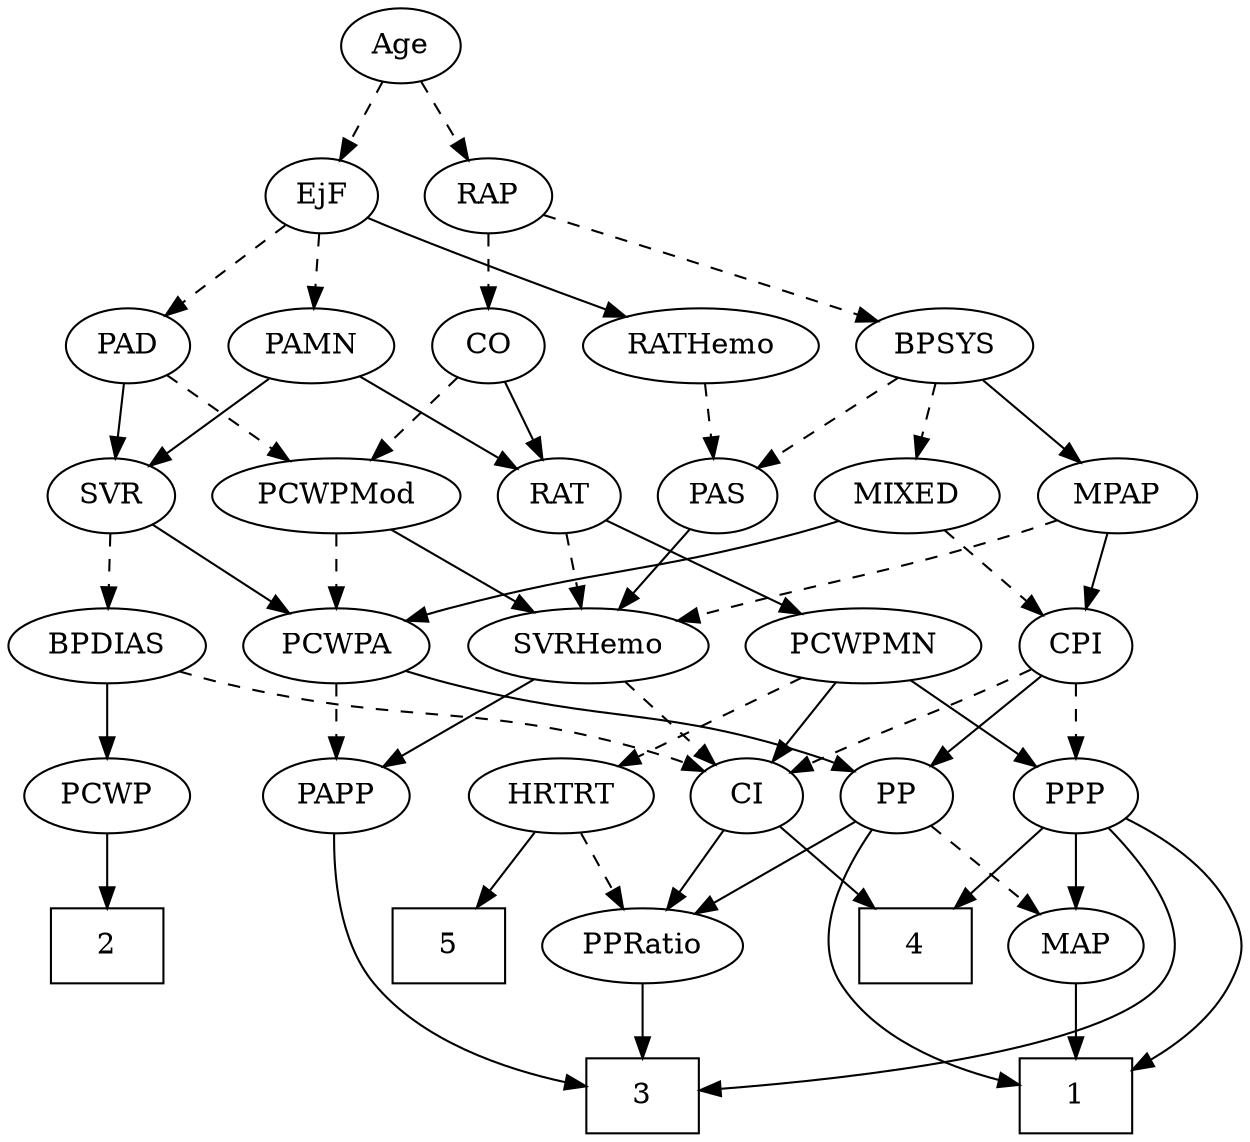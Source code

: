 strict digraph {
	graph [bb="0,0,557.87,540"];
	node [label="\N"];
	1	[height=0.5,
		pos="479.25,18",
		shape=box,
		width=0.75];
	2	[height=0.5,
		pos="42.246,90",
		shape=box,
		width=0.75];
	3	[height=0.5,
		pos="280.25,18",
		shape=box,
		width=0.75];
	4	[height=0.5,
		pos="403.25,90",
		shape=box,
		width=0.75];
	5	[height=0.5,
		pos="195.25,90",
		shape=box,
		width=0.75];
	Age	[height=0.5,
		pos="173.25,522",
		width=0.75];
	EjF	[height=0.5,
		pos="137.25,450",
		width=0.75];
	Age -> EjF	[pos="e,145.55,467.15 164.9,504.76 160.53,496.28 155.1,485.71 150.2,476.2",
		style=dashed];
	RAP	[height=0.5,
		pos="214.25,450",
		width=0.77632];
	Age -> RAP	[pos="e,204.79,467.15 182.76,504.76 187.78,496.19 194.04,485.49 199.66,475.9",
		style=dashed];
	PAD	[height=0.5,
		pos="50.246,378",
		width=0.79437];
	EjF -> PAD	[pos="e,67.266,392.69 120.47,435.5 107.68,425.21 89.843,410.86 75.35,399.2",
		style=dashed];
	PAMN	[height=0.5,
		pos="133.25,378",
		width=1.011];
	EjF -> PAMN	[pos="e,134.22,396.1 136.26,431.7 135.82,423.98 135.29,414.71 134.8,406.11",
		style=dashed];
	RATHemo	[height=0.5,
		pos="308.25,378",
		width=1.3721];
	EjF -> RATHemo	[pos="e,276.15,391.8 159.64,439.4 165.37,436.97 171.53,434.37 177.25,432 207.09,419.62 240.89,405.96 266.68,395.6",
		style=solid];
	BPSYS	[height=0.5,
		pos="413.25,378",
		width=1.0471];
	RAP -> BPSYS	[pos="e,384.18,389.57 238.23,440.73 268.21,430.38 321.08,412.04 366.25,396 368.97,395.03 371.78,394.03 374.6,393.02",
		style=dashed];
	CO	[height=0.5,
		pos="214.25,378",
		width=0.75];
	RAP -> CO	[pos="e,214.25,396.1 214.25,431.7 214.25,423.98 214.25,414.71 214.25,406.11",
		style=dashed];
	MIXED	[height=0.5,
		pos="398.25,306",
		width=1.1193];
	CPI	[height=0.5,
		pos="467.25,234",
		width=0.75];
	MIXED -> CPI	[pos="e,453.06,249.39 413.9,289.12 423.37,279.51 435.58,267.13 445.92,256.63",
		style=dashed];
	PCWPA	[height=0.5,
		pos="144.25,234",
		width=1.1555];
	MIXED -> PCWPA	[pos="e,175.66,245.98 368.08,293.98 361.89,291.88 355.39,289.78 349.25,288 281.73,268.45 262.88,271.13 195.25,252 192.06,251.1 188.77,\
250.12 185.48,249.1",
		style=solid];
	MPAP	[height=0.5,
		pos="491.25,306",
		width=0.97491];
	MPAP -> CPI	[pos="e,473,251.79 485.44,288.05 482.69,280.06 479.36,270.33 476.3,261.4",
		style=solid];
	SVRHemo	[height=0.5,
		pos="254.25,234",
		width=1.3902];
	MPAP -> SVRHemo	[pos="e,291.99,245.98 464.42,294.11 458.78,291.98 452.85,289.83 447.25,288 388.62,268.86 372.65,268.54 313.25,252 309.48,250.95 305.59,\
249.86 301.68,248.75",
		style=dashed];
	BPSYS -> MIXED	[pos="e,401.95,324.28 409.62,360.05 407.95,352.26 405.92,342.82 404.05,334.08",
		style=dashed];
	BPSYS -> MPAP	[pos="e,474.62,321.92 430.17,361.81 440.98,352.11 455.15,339.39 467.13,328.64",
		style=solid];
	PAS	[height=0.5,
		pos="313.25,306",
		width=0.75];
	BPSYS -> PAS	[pos="e,331.26,319.61 392.53,362.5 377.13,351.72 356.02,336.94 339.45,325.34",
		style=dashed];
	SVR	[height=0.5,
		pos="46.246,306",
		width=0.77632];
	PAD -> SVR	[pos="e,47.224,324.1 49.257,359.7 48.817,351.98 48.287,342.71 47.796,334.11",
		style=solid];
	PCWPMod	[height=0.5,
		pos="144.25,306",
		width=1.4443];
	PAD -> PCWPMod	[pos="e,123.36,322.55 67.927,363.83 81.209,353.94 99.693,340.18 115.14,328.67",
		style=dashed];
	RAT	[height=0.5,
		pos="241.25,306",
		width=0.75827];
	CO -> RAT	[pos="e,234.71,323.96 220.64,360.41 223.76,352.34 227.58,342.43 231.08,333.35",
		style=solid];
	CO -> PCWPMod	[pos="e,160.44,323.2 199.74,362.5 190.53,353.28 178.38,341.14 167.81,330.56",
		style=dashed];
	PAS -> SVRHemo	[pos="e,268.26,251.63 300.44,289.81 292.96,280.93 283.33,269.5 274.8,259.39",
		style=solid];
	PAMN -> RAT	[pos="e,222.48,319.16 154.58,363.17 171.59,352.14 195.53,336.63 213.94,324.7",
		style=solid];
	PAMN -> SVR	[pos="e,63.195,320.64 114.8,362.15 102.16,351.98 85.236,338.37 71.369,327.21",
		style=solid];
	RATHemo -> PAS	[pos="e,312.02,324.1 309.48,359.7 310.03,351.98 310.7,342.71 311.31,334.11",
		style=dashed];
	PP	[height=0.5,
		pos="397.25,162",
		width=0.75];
	CPI -> PP	[pos="e,411.73,177.49 452.74,218.5 442.98,208.73 429.94,195.69 418.95,184.7",
		style=solid];
	PPP	[height=0.5,
		pos="471.25,162",
		width=0.75];
	CPI -> PPP	[pos="e,470.27,180.1 468.24,215.7 468.68,207.98 469.21,198.71 469.7,190.11",
		style=dashed];
	CI	[height=0.5,
		pos="325.25,162",
		width=0.75];
	CPI -> CI	[pos="e,346.65,173.55 445.99,222.52 422.04,210.72 382.92,191.43 355.73,178.03",
		style=dashed];
	PCWPMN	[height=0.5,
		pos="372.25,234",
		width=1.3902];
	RAT -> PCWPMN	[pos="e,345.58,249.25 261.72,294.06 281.75,283.36 312.68,266.83 336.73,253.98",
		style=solid];
	RAT -> SVRHemo	[pos="e,251.04,252.28 244.39,288.05 245.82,280.35 247.56,271.03 249.16,262.36",
		style=dashed];
	SVR -> PCWPA	[pos="e,123.67,249.7 64.221,292.16 78.526,281.94 98.823,267.44 115.4,255.61",
		style=solid];
	BPDIAS	[height=0.5,
		pos="42.246,234",
		width=1.1735];
	SVR -> BPDIAS	[pos="e,43.224,252.1 45.257,287.7 44.817,279.98 44.287,270.71 43.796,262.11",
		style=dashed];
	PCWPMod -> PCWPA	[pos="e,144.25,252.1 144.25,287.7 144.25,279.98 144.25,270.71 144.25,262.11",
		style=dashed];
	PCWPMod -> SVRHemo	[pos="e,230.8,249.92 168.11,289.81 183.93,279.74 204.88,266.42 222.15,255.42",
		style=solid];
	PCWPA -> PP	[pos="e,376.64,173.71 175.37,222.03 181.9,219.9 188.77,217.78 195.25,216 268.05,196.03 289.76,204.27 361.25,180 363.16,179.35 365.11,178.63 \
367.05,177.85",
		style=solid];
	PAPP	[height=0.5,
		pos="144.25,162",
		width=0.88464];
	PCWPA -> PAPP	[pos="e,144.25,180.1 144.25,215.7 144.25,207.98 144.25,198.71 144.25,190.11",
		style=dashed];
	PCWPMN -> PPP	[pos="e,453.3,175.69 394.22,217.46 409.21,206.86 429.15,192.76 444.99,181.57",
		style=solid];
	PCWPMN -> CI	[pos="e,335.98,178.99 361.11,216.41 355.29,207.74 348.06,196.97 341.61,187.38",
		style=solid];
	HRTRT	[height=0.5,
		pos="240.25,162",
		width=1.1013];
	PCWPMN -> HRTRT	[pos="e,265.01,176.13 345.22,218.67 324.62,207.75 296.15,192.64 274.05,180.93",
		style=dashed];
	SVRHemo -> CI	[pos="e,310.79,177.25 270.71,216.76 280.47,207.14 292.95,194.84 303.51,184.43",
		style=dashed];
	SVRHemo -> PAPP	[pos="e,164.84,176.11 230.65,217.98 213.98,207.38 191.53,193.09 173.7,181.74",
		style=solid];
	PCWP	[height=0.5,
		pos="42.246,162",
		width=0.97491];
	BPDIAS -> PCWP	[pos="e,42.246,180.1 42.246,215.7 42.246,207.98 42.246,198.71 42.246,190.11",
		style=solid];
	BPDIAS -> CI	[pos="e,304.68,173.83 73.599,221.78 80.048,219.69 86.829,217.65 93.246,216 179.02,193.94 204.94,207.14 289.25,180 291.17,179.38 293.13,\
178.68 295.08,177.93",
		style=dashed];
	MAP	[height=0.5,
		pos="479.25,90",
		width=0.84854];
	MAP -> 1	[pos="e,479.25,36.104 479.25,71.697 479.25,63.983 479.25,54.712 479.25,46.112",
		style=solid];
	PP -> 1	[pos="e,452.08,23.39 384.59,145.87 370.73,127.35 352.33,95.558 367.25,72 383.6,46.167 416.32,32.682 442.19,25.796",
		style=solid];
	PP -> MAP	[pos="e,462.52,105.28 413.45,147.17 425.2,137.14 441.3,123.39 454.64,112.01",
		style=dashed];
	PPRatio	[height=0.5,
		pos="280.25,90",
		width=1.1013];
	PP -> PPRatio	[pos="e,303.52,104.92 377.66,149.28 359.87,138.64 333.29,122.73 312.38,110.23",
		style=solid];
	PPP -> 1	[pos="e,506.32,30.704 494.86,152.83 514.16,144.75 540.18,130.32 552.25,108 559.86,93.926 559.51,86.255 552.25,72 544.29,56.401 529.37,\
44.318 515.07,35.656",
		style=solid];
	PPP -> 3	[pos="e,307.44,20.876 488.04,147.42 508.65,129.13 538.58,96.097 519.25,72 494.4,41.043 378.58,27.045 317.76,21.739",
		style=solid];
	PPP -> 4	[pos="e,419.96,108.2 457.16,146.5 448.45,137.54 437.06,125.81 427,115.45",
		style=solid];
	PPP -> MAP	[pos="e,477.29,108.1 473.22,143.7 474.11,135.98 475.16,126.71 476.15,118.11",
		style=solid];
	PPRatio -> 3	[pos="e,280.25,36.104 280.25,71.697 280.25,63.983 280.25,54.712 280.25,46.112",
		style=solid];
	PCWP -> 2	[pos="e,42.246,108.1 42.246,143.7 42.246,135.98 42.246,126.71 42.246,118.11",
		style=solid];
	CI -> 4	[pos="e,384.28,108.02 340.66,147.17 350.93,137.95 364.69,125.6 376.7,114.82",
		style=solid];
	CI -> PPRatio	[pos="e,291.04,107.8 315.04,145.12 309.56,136.59 302.67,125.89 296.48,116.25",
		style=solid];
	PAPP -> 3	[pos="e,253.05,23.232 142.59,143.69 141.67,124.22 143.15,92.633 159.25,72 179.63,45.864 215.57,32.346 243,25.529",
		style=solid];
	HRTRT -> 5	[pos="e,206.46,108.45 229.58,144.41 224.3,136.2 217.81,126.1 211.9,116.9",
		style=solid];
	HRTRT -> PPRatio	[pos="e,270.56,107.96 249.73,144.41 254.44,136.16 260.24,126.01 265.52,116.78",
		style=dashed];
}
